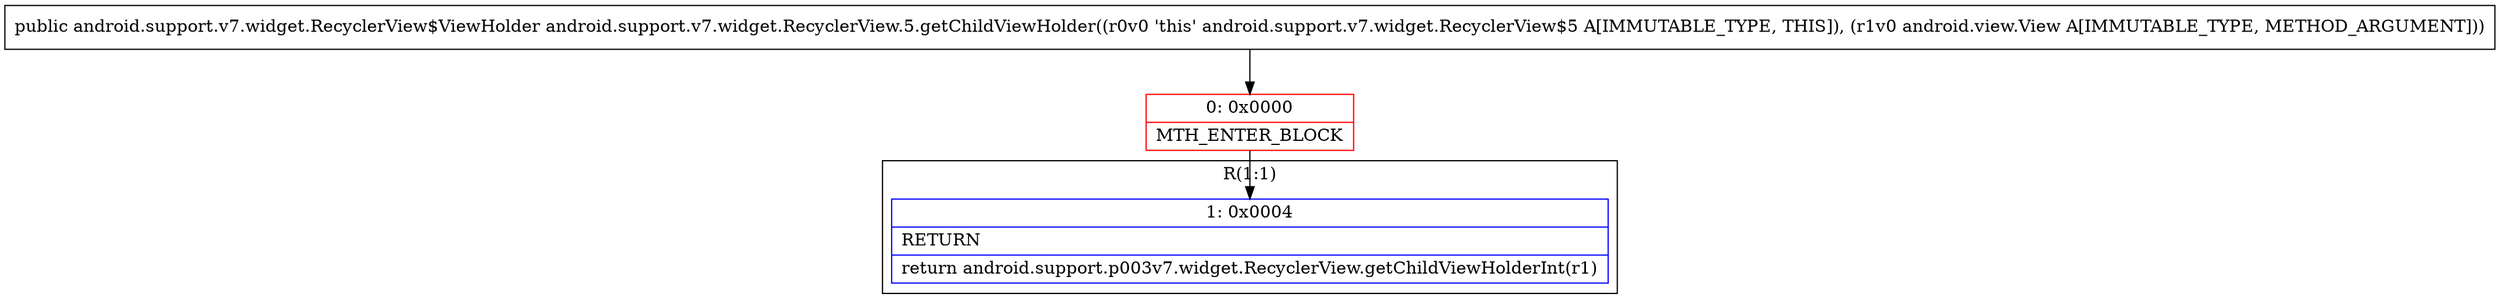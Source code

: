 digraph "CFG forandroid.support.v7.widget.RecyclerView.5.getChildViewHolder(Landroid\/view\/View;)Landroid\/support\/v7\/widget\/RecyclerView$ViewHolder;" {
subgraph cluster_Region_583867487 {
label = "R(1:1)";
node [shape=record,color=blue];
Node_1 [shape=record,label="{1\:\ 0x0004|RETURN\l|return android.support.p003v7.widget.RecyclerView.getChildViewHolderInt(r1)\l}"];
}
Node_0 [shape=record,color=red,label="{0\:\ 0x0000|MTH_ENTER_BLOCK\l}"];
MethodNode[shape=record,label="{public android.support.v7.widget.RecyclerView$ViewHolder android.support.v7.widget.RecyclerView.5.getChildViewHolder((r0v0 'this' android.support.v7.widget.RecyclerView$5 A[IMMUTABLE_TYPE, THIS]), (r1v0 android.view.View A[IMMUTABLE_TYPE, METHOD_ARGUMENT])) }"];
MethodNode -> Node_0;
Node_0 -> Node_1;
}

